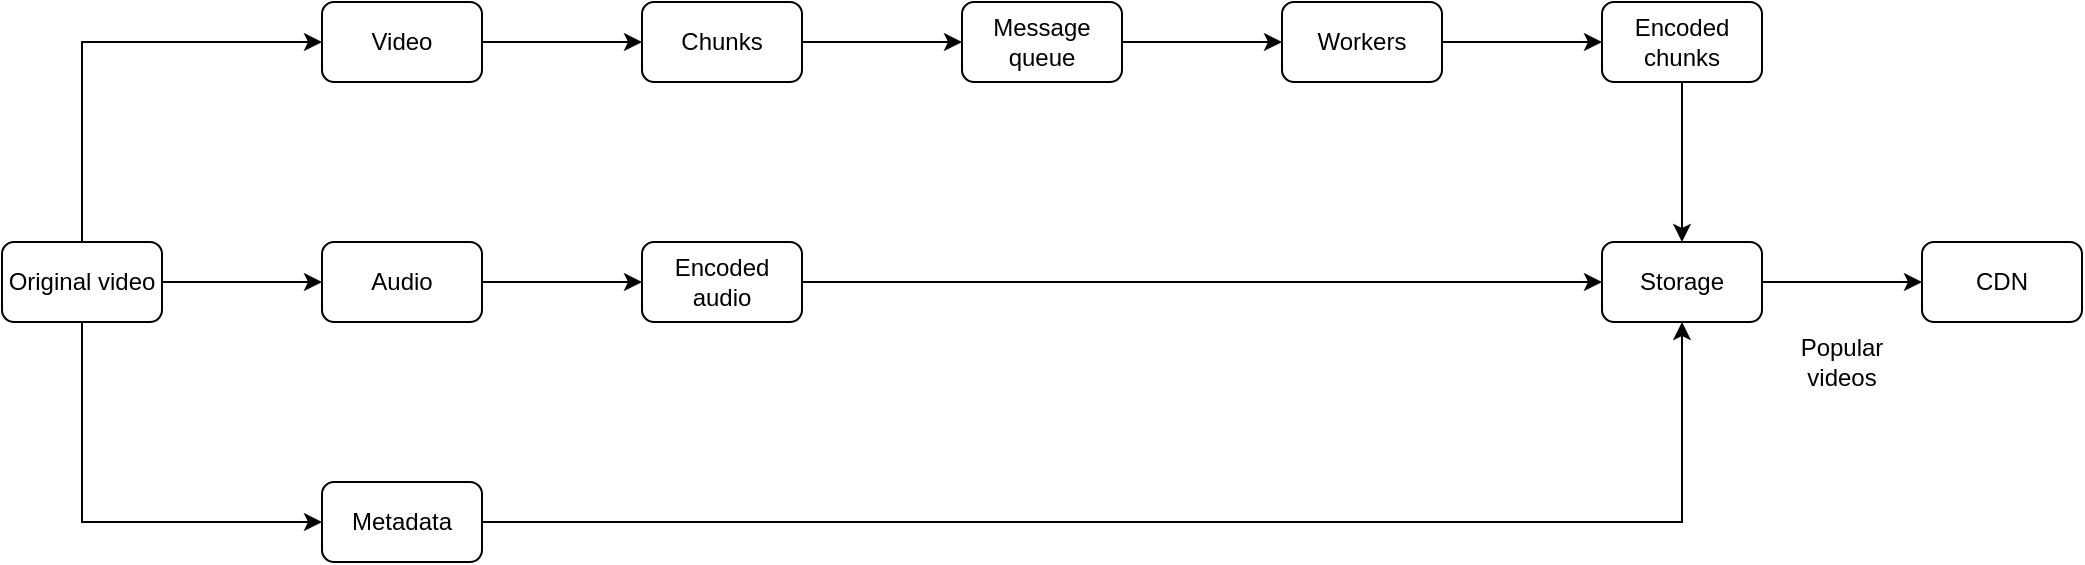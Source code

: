 <mxfile version="26.1.1">
  <diagram name="Page-1" id="apCitKqxxiAiO-mpGl-e">
    <mxGraphModel dx="838" dy="593" grid="1" gridSize="10" guides="1" tooltips="1" connect="1" arrows="1" fold="1" page="1" pageScale="1" pageWidth="850" pageHeight="1100" math="0" shadow="0">
      <root>
        <mxCell id="0" />
        <mxCell id="1" parent="0" />
        <mxCell id="Z2oQtGd8SD3cLE5cSnqB-24" style="edgeStyle=orthogonalEdgeStyle;rounded=0;orthogonalLoop=1;jettySize=auto;html=1;exitX=0.5;exitY=0;exitDx=0;exitDy=0;entryX=0;entryY=0.5;entryDx=0;entryDy=0;" edge="1" parent="1" source="Z2oQtGd8SD3cLE5cSnqB-1" target="Z2oQtGd8SD3cLE5cSnqB-2">
          <mxGeometry relative="1" as="geometry" />
        </mxCell>
        <mxCell id="Z2oQtGd8SD3cLE5cSnqB-25" style="edgeStyle=orthogonalEdgeStyle;rounded=0;orthogonalLoop=1;jettySize=auto;html=1;exitX=1;exitY=0.5;exitDx=0;exitDy=0;entryX=0;entryY=0.5;entryDx=0;entryDy=0;" edge="1" parent="1" source="Z2oQtGd8SD3cLE5cSnqB-1" target="Z2oQtGd8SD3cLE5cSnqB-3">
          <mxGeometry relative="1" as="geometry" />
        </mxCell>
        <mxCell id="Z2oQtGd8SD3cLE5cSnqB-26" style="edgeStyle=orthogonalEdgeStyle;rounded=0;orthogonalLoop=1;jettySize=auto;html=1;exitX=0.5;exitY=1;exitDx=0;exitDy=0;entryX=0;entryY=0.5;entryDx=0;entryDy=0;" edge="1" parent="1" source="Z2oQtGd8SD3cLE5cSnqB-1" target="Z2oQtGd8SD3cLE5cSnqB-4">
          <mxGeometry relative="1" as="geometry" />
        </mxCell>
        <mxCell id="Z2oQtGd8SD3cLE5cSnqB-1" value="Original video" style="rounded=1;whiteSpace=wrap;html=1;" vertex="1" parent="1">
          <mxGeometry x="40" y="240" width="80" height="40" as="geometry" />
        </mxCell>
        <mxCell id="Z2oQtGd8SD3cLE5cSnqB-20" style="edgeStyle=orthogonalEdgeStyle;rounded=0;orthogonalLoop=1;jettySize=auto;html=1;exitX=1;exitY=0.5;exitDx=0;exitDy=0;entryX=0;entryY=0.5;entryDx=0;entryDy=0;" edge="1" parent="1" source="Z2oQtGd8SD3cLE5cSnqB-2" target="Z2oQtGd8SD3cLE5cSnqB-6">
          <mxGeometry relative="1" as="geometry" />
        </mxCell>
        <mxCell id="Z2oQtGd8SD3cLE5cSnqB-2" value="Video" style="rounded=1;whiteSpace=wrap;html=1;" vertex="1" parent="1">
          <mxGeometry x="200" y="120" width="80" height="40" as="geometry" />
        </mxCell>
        <mxCell id="Z2oQtGd8SD3cLE5cSnqB-14" style="edgeStyle=orthogonalEdgeStyle;rounded=0;orthogonalLoop=1;jettySize=auto;html=1;exitX=1;exitY=0.5;exitDx=0;exitDy=0;entryX=0;entryY=0.5;entryDx=0;entryDy=0;" edge="1" parent="1" source="Z2oQtGd8SD3cLE5cSnqB-3" target="Z2oQtGd8SD3cLE5cSnqB-11">
          <mxGeometry relative="1" as="geometry" />
        </mxCell>
        <mxCell id="Z2oQtGd8SD3cLE5cSnqB-3" value="Audio" style="rounded=1;whiteSpace=wrap;html=1;" vertex="1" parent="1">
          <mxGeometry x="200" y="240" width="80" height="40" as="geometry" />
        </mxCell>
        <mxCell id="Z2oQtGd8SD3cLE5cSnqB-13" style="edgeStyle=orthogonalEdgeStyle;rounded=0;orthogonalLoop=1;jettySize=auto;html=1;exitX=1;exitY=0.5;exitDx=0;exitDy=0;entryX=0.5;entryY=1;entryDx=0;entryDy=0;" edge="1" parent="1" source="Z2oQtGd8SD3cLE5cSnqB-4" target="Z2oQtGd8SD3cLE5cSnqB-12">
          <mxGeometry relative="1" as="geometry" />
        </mxCell>
        <mxCell id="Z2oQtGd8SD3cLE5cSnqB-4" value="Metadata" style="rounded=1;whiteSpace=wrap;html=1;" vertex="1" parent="1">
          <mxGeometry x="200" y="360" width="80" height="40" as="geometry" />
        </mxCell>
        <mxCell id="Z2oQtGd8SD3cLE5cSnqB-19" style="edgeStyle=orthogonalEdgeStyle;rounded=0;orthogonalLoop=1;jettySize=auto;html=1;exitX=1;exitY=0.5;exitDx=0;exitDy=0;entryX=0;entryY=0.5;entryDx=0;entryDy=0;" edge="1" parent="1" source="Z2oQtGd8SD3cLE5cSnqB-6" target="Z2oQtGd8SD3cLE5cSnqB-8">
          <mxGeometry relative="1" as="geometry" />
        </mxCell>
        <mxCell id="Z2oQtGd8SD3cLE5cSnqB-6" value="Chunks" style="rounded=1;whiteSpace=wrap;html=1;" vertex="1" parent="1">
          <mxGeometry x="360" y="120" width="80" height="40" as="geometry" />
        </mxCell>
        <mxCell id="Z2oQtGd8SD3cLE5cSnqB-18" style="edgeStyle=orthogonalEdgeStyle;rounded=0;orthogonalLoop=1;jettySize=auto;html=1;exitX=1;exitY=0.5;exitDx=0;exitDy=0;" edge="1" parent="1" source="Z2oQtGd8SD3cLE5cSnqB-8" target="Z2oQtGd8SD3cLE5cSnqB-9">
          <mxGeometry relative="1" as="geometry" />
        </mxCell>
        <mxCell id="Z2oQtGd8SD3cLE5cSnqB-8" value="Message queue" style="rounded=1;whiteSpace=wrap;html=1;" vertex="1" parent="1">
          <mxGeometry x="520" y="120" width="80" height="40" as="geometry" />
        </mxCell>
        <mxCell id="Z2oQtGd8SD3cLE5cSnqB-17" style="edgeStyle=orthogonalEdgeStyle;rounded=0;orthogonalLoop=1;jettySize=auto;html=1;exitX=1;exitY=0.5;exitDx=0;exitDy=0;entryX=0;entryY=0.5;entryDx=0;entryDy=0;" edge="1" parent="1" source="Z2oQtGd8SD3cLE5cSnqB-9" target="Z2oQtGd8SD3cLE5cSnqB-10">
          <mxGeometry relative="1" as="geometry" />
        </mxCell>
        <mxCell id="Z2oQtGd8SD3cLE5cSnqB-9" value="Workers" style="rounded=1;whiteSpace=wrap;html=1;" vertex="1" parent="1">
          <mxGeometry x="680" y="120" width="80" height="40" as="geometry" />
        </mxCell>
        <mxCell id="Z2oQtGd8SD3cLE5cSnqB-16" style="edgeStyle=orthogonalEdgeStyle;rounded=0;orthogonalLoop=1;jettySize=auto;html=1;exitX=0.5;exitY=1;exitDx=0;exitDy=0;" edge="1" parent="1" source="Z2oQtGd8SD3cLE5cSnqB-10" target="Z2oQtGd8SD3cLE5cSnqB-12">
          <mxGeometry relative="1" as="geometry" />
        </mxCell>
        <mxCell id="Z2oQtGd8SD3cLE5cSnqB-10" value="Encoded chunks" style="rounded=1;whiteSpace=wrap;html=1;" vertex="1" parent="1">
          <mxGeometry x="840" y="120" width="80" height="40" as="geometry" />
        </mxCell>
        <mxCell id="Z2oQtGd8SD3cLE5cSnqB-15" style="edgeStyle=orthogonalEdgeStyle;rounded=0;orthogonalLoop=1;jettySize=auto;html=1;exitX=1;exitY=0.5;exitDx=0;exitDy=0;entryX=0;entryY=0.5;entryDx=0;entryDy=0;" edge="1" parent="1" source="Z2oQtGd8SD3cLE5cSnqB-11" target="Z2oQtGd8SD3cLE5cSnqB-12">
          <mxGeometry relative="1" as="geometry" />
        </mxCell>
        <mxCell id="Z2oQtGd8SD3cLE5cSnqB-11" value="Encoded audio" style="rounded=1;whiteSpace=wrap;html=1;" vertex="1" parent="1">
          <mxGeometry x="360" y="240" width="80" height="40" as="geometry" />
        </mxCell>
        <mxCell id="Z2oQtGd8SD3cLE5cSnqB-22" style="edgeStyle=orthogonalEdgeStyle;rounded=0;orthogonalLoop=1;jettySize=auto;html=1;exitX=1;exitY=0.5;exitDx=0;exitDy=0;entryX=0;entryY=0.5;entryDx=0;entryDy=0;" edge="1" parent="1" source="Z2oQtGd8SD3cLE5cSnqB-12" target="Z2oQtGd8SD3cLE5cSnqB-21">
          <mxGeometry relative="1" as="geometry" />
        </mxCell>
        <mxCell id="Z2oQtGd8SD3cLE5cSnqB-12" value="Storage" style="rounded=1;whiteSpace=wrap;html=1;" vertex="1" parent="1">
          <mxGeometry x="840" y="240" width="80" height="40" as="geometry" />
        </mxCell>
        <mxCell id="Z2oQtGd8SD3cLE5cSnqB-21" value="CDN" style="rounded=1;whiteSpace=wrap;html=1;" vertex="1" parent="1">
          <mxGeometry x="1000" y="240" width="80" height="40" as="geometry" />
        </mxCell>
        <mxCell id="Z2oQtGd8SD3cLE5cSnqB-23" value="Popular videos" style="text;html=1;align=center;verticalAlign=middle;whiteSpace=wrap;rounded=0;" vertex="1" parent="1">
          <mxGeometry x="920" y="280" width="80" height="40" as="geometry" />
        </mxCell>
      </root>
    </mxGraphModel>
  </diagram>
</mxfile>
